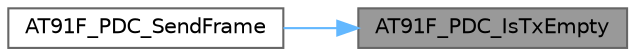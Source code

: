 digraph "AT91F_PDC_IsTxEmpty"
{
 // LATEX_PDF_SIZE
  bgcolor="transparent";
  edge [fontname=Helvetica,fontsize=10,labelfontname=Helvetica,labelfontsize=10];
  node [fontname=Helvetica,fontsize=10,shape=box,height=0.2,width=0.4];
  rankdir="RL";
  Node1 [id="Node000001",label="AT91F_PDC_IsTxEmpty",height=0.2,width=0.4,color="gray40", fillcolor="grey60", style="filled", fontcolor="black",tooltip="Test if the current transfer descriptor has been sent."];
  Node1 -> Node2 [id="edge2_Node000001_Node000002",dir="back",color="steelblue1",style="solid",tooltip=" "];
  Node2 [id="Node000002",label="AT91F_PDC_SendFrame",height=0.2,width=0.4,color="grey40", fillcolor="white", style="filled",URL="$lib___a_t91_s_a_m7_x128_8h.html#a69b0e9baa0272a3febd549034aad1fcb",tooltip="Close PDC: disable TX and RX reset transfer descriptors."];
}
